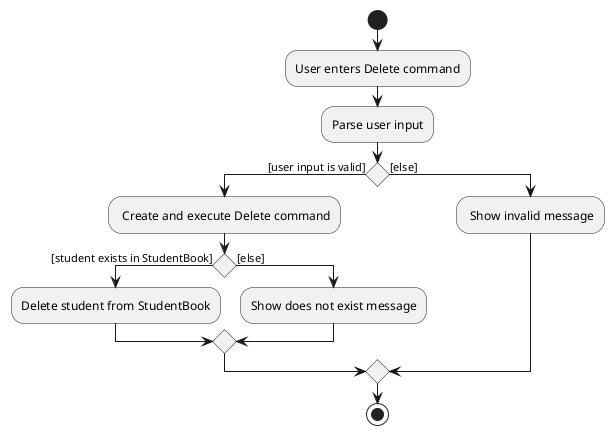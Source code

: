 @startuml
start
:User enters Delete command;
:Parse user input;
'Since the beta syntax does not support placing the condition outside the
'diamond we place it as the true branch instead.

if () then ([user input is valid])
    : Create and execute Delete command;
    if () then ([student exists in StudentBook])
        :Delete student from StudentBook;
    else ([else])
        :Show does not exist message;
    endif
else ([else])
    : Show invalid message;
endif
stop
@enduml
